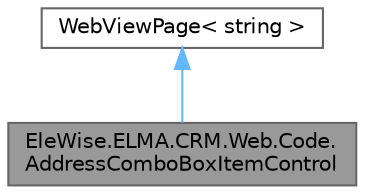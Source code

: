digraph "EleWise.ELMA.CRM.Web.Code.AddressComboBoxItemControl"
{
 // LATEX_PDF_SIZE
  bgcolor="transparent";
  edge [fontname=Helvetica,fontsize=10,labelfontname=Helvetica,labelfontsize=10];
  node [fontname=Helvetica,fontsize=10,shape=box,height=0.2,width=0.4];
  Node1 [id="Node000001",label="EleWise.ELMA.CRM.Web.Code.\lAddressComboBoxItemControl",height=0.2,width=0.4,color="gray40", fillcolor="grey60", style="filled", fontcolor="black",tooltip="ComboBox для адреса"];
  Node2 -> Node1 [id="edge1_Node000001_Node000002",dir="back",color="steelblue1",style="solid",tooltip=" "];
  Node2 [id="Node000002",label="WebViewPage\< string \>",height=0.2,width=0.4,color="gray40", fillcolor="white", style="filled",tooltip=" "];
}
